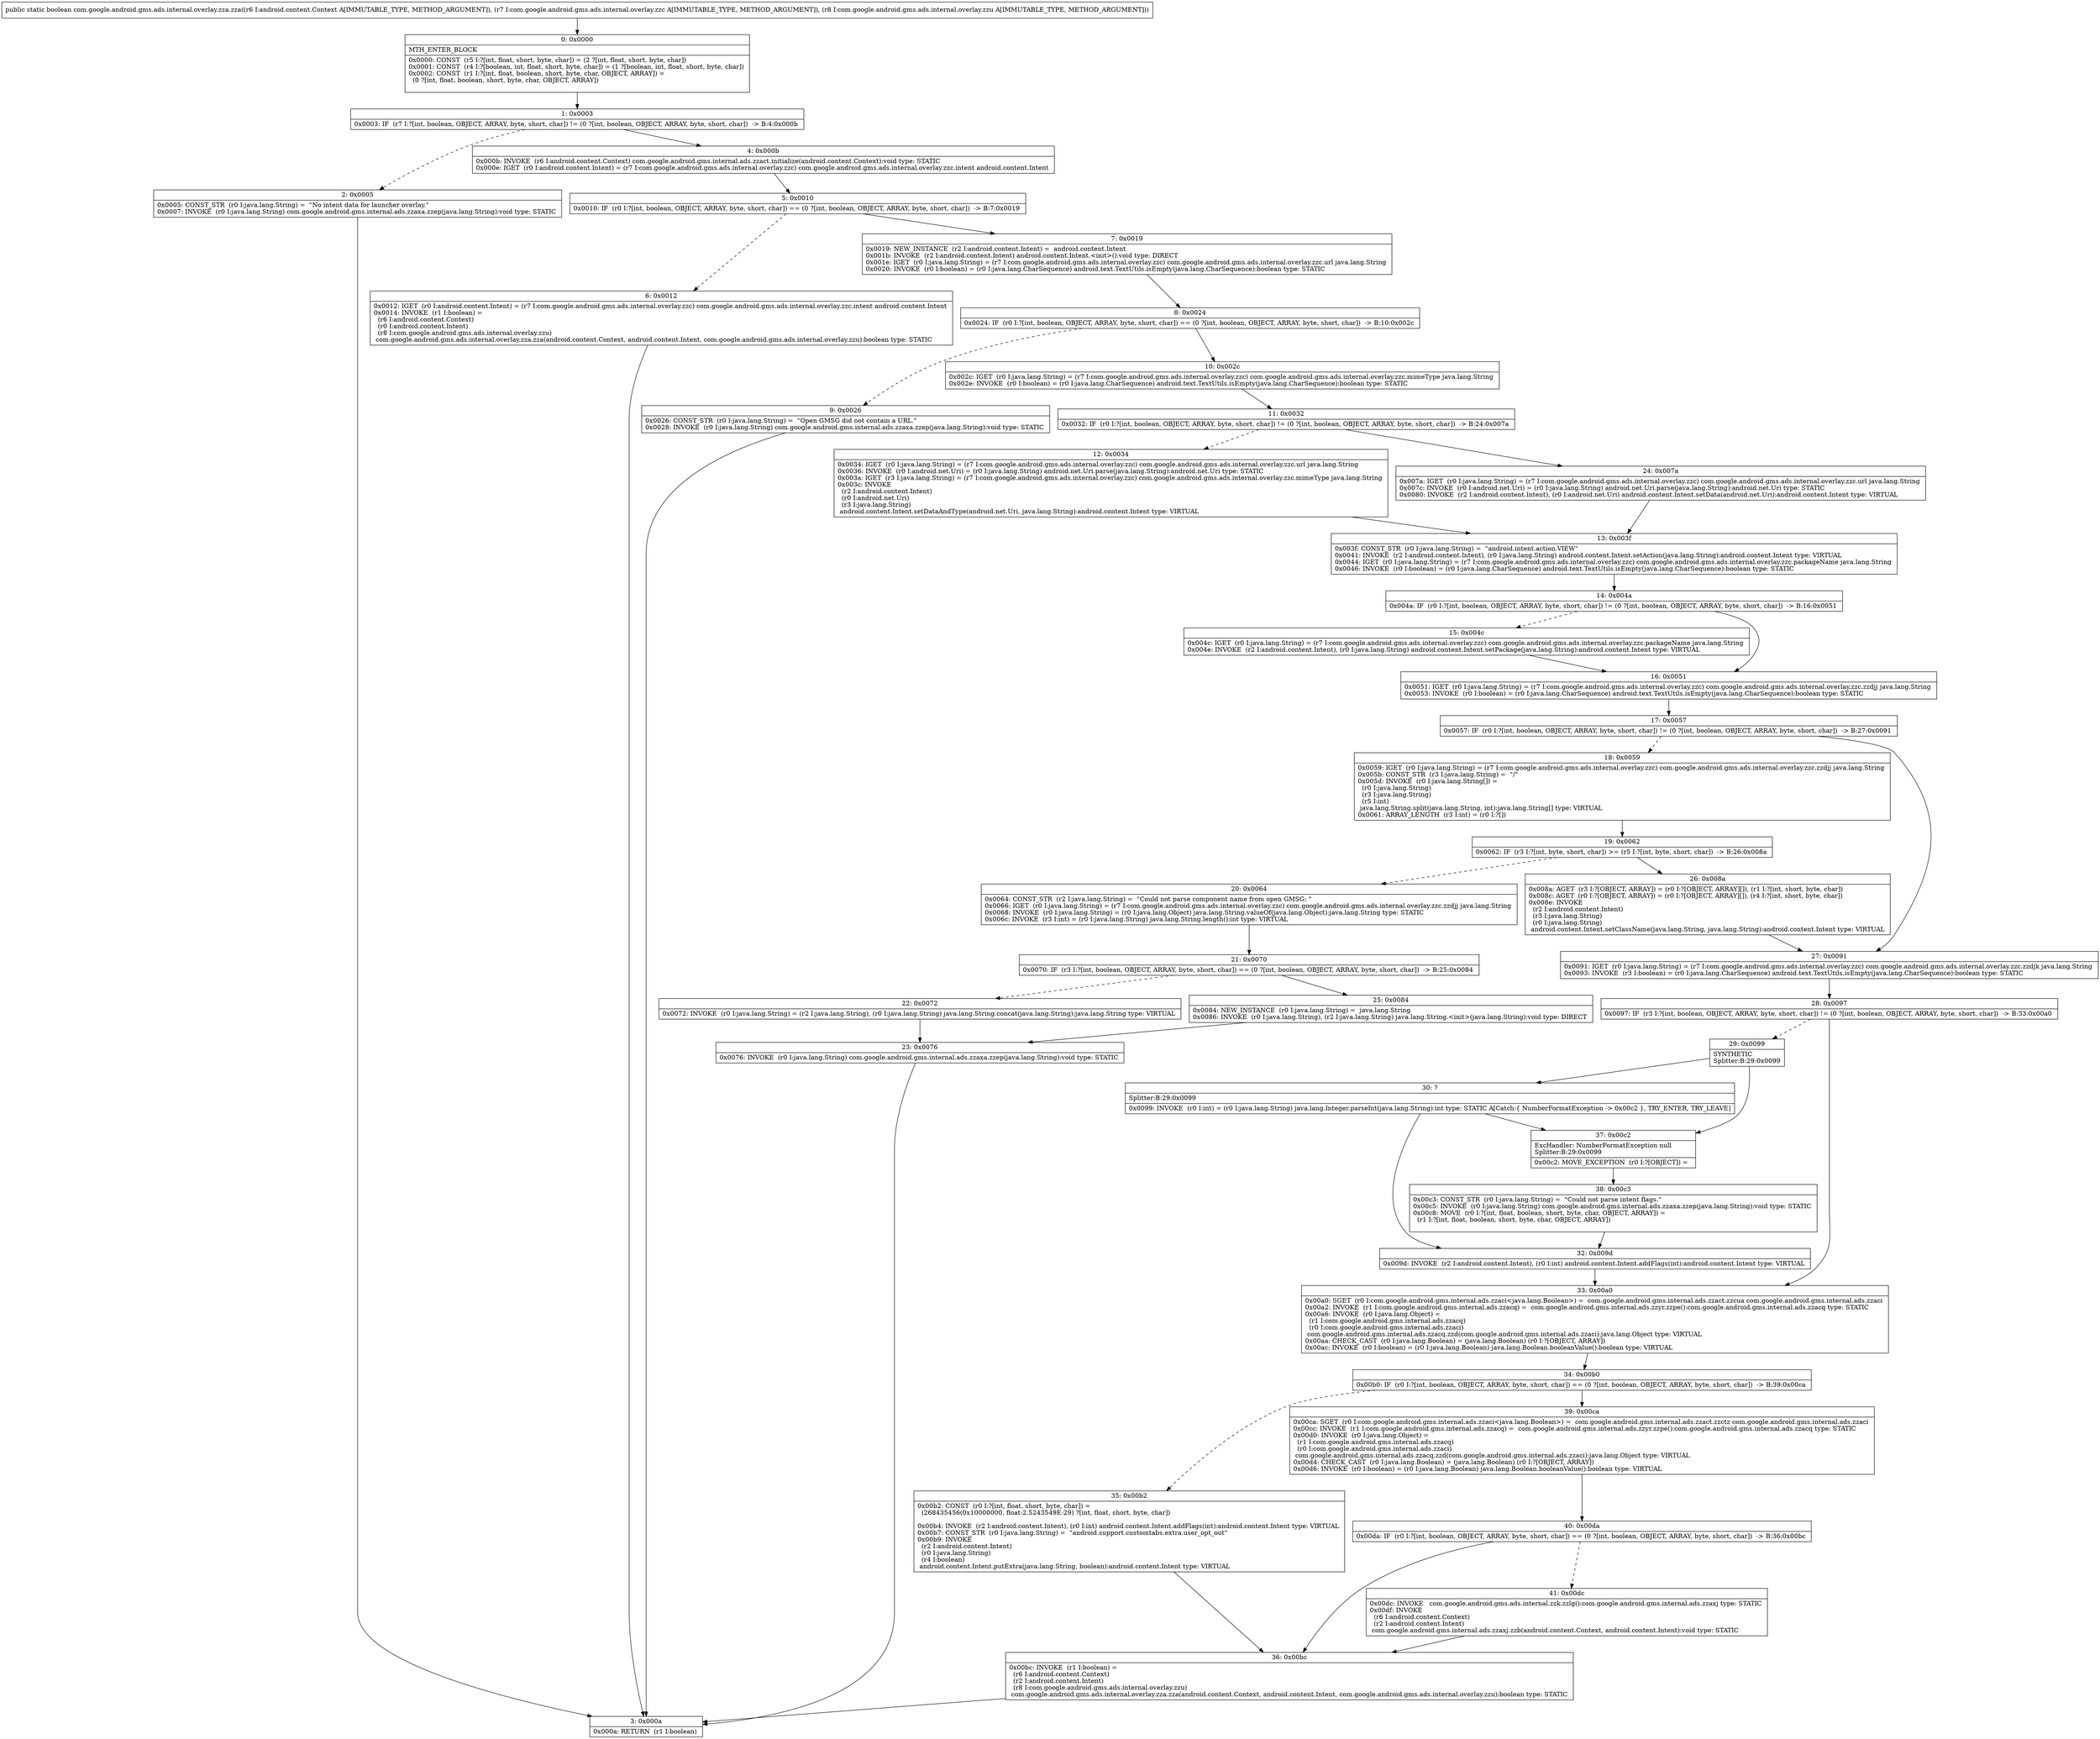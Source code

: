 digraph "CFG forcom.google.android.gms.ads.internal.overlay.zza.zza(Landroid\/content\/Context;Lcom\/google\/android\/gms\/ads\/internal\/overlay\/zzc;Lcom\/google\/android\/gms\/ads\/internal\/overlay\/zzu;)Z" {
Node_0 [shape=record,label="{0\:\ 0x0000|MTH_ENTER_BLOCK\l|0x0000: CONST  (r5 I:?[int, float, short, byte, char]) = (2 ?[int, float, short, byte, char]) \l0x0001: CONST  (r4 I:?[boolean, int, float, short, byte, char]) = (1 ?[boolean, int, float, short, byte, char]) \l0x0002: CONST  (r1 I:?[int, float, boolean, short, byte, char, OBJECT, ARRAY]) = \l  (0 ?[int, float, boolean, short, byte, char, OBJECT, ARRAY])\l \l}"];
Node_1 [shape=record,label="{1\:\ 0x0003|0x0003: IF  (r7 I:?[int, boolean, OBJECT, ARRAY, byte, short, char]) != (0 ?[int, boolean, OBJECT, ARRAY, byte, short, char])  \-\> B:4:0x000b \l}"];
Node_2 [shape=record,label="{2\:\ 0x0005|0x0005: CONST_STR  (r0 I:java.lang.String) =  \"No intent data for launcher overlay.\" \l0x0007: INVOKE  (r0 I:java.lang.String) com.google.android.gms.internal.ads.zzaxa.zzep(java.lang.String):void type: STATIC \l}"];
Node_3 [shape=record,label="{3\:\ 0x000a|0x000a: RETURN  (r1 I:boolean) \l}"];
Node_4 [shape=record,label="{4\:\ 0x000b|0x000b: INVOKE  (r6 I:android.content.Context) com.google.android.gms.internal.ads.zzact.initialize(android.content.Context):void type: STATIC \l0x000e: IGET  (r0 I:android.content.Intent) = (r7 I:com.google.android.gms.ads.internal.overlay.zzc) com.google.android.gms.ads.internal.overlay.zzc.intent android.content.Intent \l}"];
Node_5 [shape=record,label="{5\:\ 0x0010|0x0010: IF  (r0 I:?[int, boolean, OBJECT, ARRAY, byte, short, char]) == (0 ?[int, boolean, OBJECT, ARRAY, byte, short, char])  \-\> B:7:0x0019 \l}"];
Node_6 [shape=record,label="{6\:\ 0x0012|0x0012: IGET  (r0 I:android.content.Intent) = (r7 I:com.google.android.gms.ads.internal.overlay.zzc) com.google.android.gms.ads.internal.overlay.zzc.intent android.content.Intent \l0x0014: INVOKE  (r1 I:boolean) = \l  (r6 I:android.content.Context)\l  (r0 I:android.content.Intent)\l  (r8 I:com.google.android.gms.ads.internal.overlay.zzu)\l com.google.android.gms.ads.internal.overlay.zza.zza(android.content.Context, android.content.Intent, com.google.android.gms.ads.internal.overlay.zzu):boolean type: STATIC \l}"];
Node_7 [shape=record,label="{7\:\ 0x0019|0x0019: NEW_INSTANCE  (r2 I:android.content.Intent) =  android.content.Intent \l0x001b: INVOKE  (r2 I:android.content.Intent) android.content.Intent.\<init\>():void type: DIRECT \l0x001e: IGET  (r0 I:java.lang.String) = (r7 I:com.google.android.gms.ads.internal.overlay.zzc) com.google.android.gms.ads.internal.overlay.zzc.url java.lang.String \l0x0020: INVOKE  (r0 I:boolean) = (r0 I:java.lang.CharSequence) android.text.TextUtils.isEmpty(java.lang.CharSequence):boolean type: STATIC \l}"];
Node_8 [shape=record,label="{8\:\ 0x0024|0x0024: IF  (r0 I:?[int, boolean, OBJECT, ARRAY, byte, short, char]) == (0 ?[int, boolean, OBJECT, ARRAY, byte, short, char])  \-\> B:10:0x002c \l}"];
Node_9 [shape=record,label="{9\:\ 0x0026|0x0026: CONST_STR  (r0 I:java.lang.String) =  \"Open GMSG did not contain a URL.\" \l0x0028: INVOKE  (r0 I:java.lang.String) com.google.android.gms.internal.ads.zzaxa.zzep(java.lang.String):void type: STATIC \l}"];
Node_10 [shape=record,label="{10\:\ 0x002c|0x002c: IGET  (r0 I:java.lang.String) = (r7 I:com.google.android.gms.ads.internal.overlay.zzc) com.google.android.gms.ads.internal.overlay.zzc.mimeType java.lang.String \l0x002e: INVOKE  (r0 I:boolean) = (r0 I:java.lang.CharSequence) android.text.TextUtils.isEmpty(java.lang.CharSequence):boolean type: STATIC \l}"];
Node_11 [shape=record,label="{11\:\ 0x0032|0x0032: IF  (r0 I:?[int, boolean, OBJECT, ARRAY, byte, short, char]) != (0 ?[int, boolean, OBJECT, ARRAY, byte, short, char])  \-\> B:24:0x007a \l}"];
Node_12 [shape=record,label="{12\:\ 0x0034|0x0034: IGET  (r0 I:java.lang.String) = (r7 I:com.google.android.gms.ads.internal.overlay.zzc) com.google.android.gms.ads.internal.overlay.zzc.url java.lang.String \l0x0036: INVOKE  (r0 I:android.net.Uri) = (r0 I:java.lang.String) android.net.Uri.parse(java.lang.String):android.net.Uri type: STATIC \l0x003a: IGET  (r3 I:java.lang.String) = (r7 I:com.google.android.gms.ads.internal.overlay.zzc) com.google.android.gms.ads.internal.overlay.zzc.mimeType java.lang.String \l0x003c: INVOKE  \l  (r2 I:android.content.Intent)\l  (r0 I:android.net.Uri)\l  (r3 I:java.lang.String)\l android.content.Intent.setDataAndType(android.net.Uri, java.lang.String):android.content.Intent type: VIRTUAL \l}"];
Node_13 [shape=record,label="{13\:\ 0x003f|0x003f: CONST_STR  (r0 I:java.lang.String) =  \"android.intent.action.VIEW\" \l0x0041: INVOKE  (r2 I:android.content.Intent), (r0 I:java.lang.String) android.content.Intent.setAction(java.lang.String):android.content.Intent type: VIRTUAL \l0x0044: IGET  (r0 I:java.lang.String) = (r7 I:com.google.android.gms.ads.internal.overlay.zzc) com.google.android.gms.ads.internal.overlay.zzc.packageName java.lang.String \l0x0046: INVOKE  (r0 I:boolean) = (r0 I:java.lang.CharSequence) android.text.TextUtils.isEmpty(java.lang.CharSequence):boolean type: STATIC \l}"];
Node_14 [shape=record,label="{14\:\ 0x004a|0x004a: IF  (r0 I:?[int, boolean, OBJECT, ARRAY, byte, short, char]) != (0 ?[int, boolean, OBJECT, ARRAY, byte, short, char])  \-\> B:16:0x0051 \l}"];
Node_15 [shape=record,label="{15\:\ 0x004c|0x004c: IGET  (r0 I:java.lang.String) = (r7 I:com.google.android.gms.ads.internal.overlay.zzc) com.google.android.gms.ads.internal.overlay.zzc.packageName java.lang.String \l0x004e: INVOKE  (r2 I:android.content.Intent), (r0 I:java.lang.String) android.content.Intent.setPackage(java.lang.String):android.content.Intent type: VIRTUAL \l}"];
Node_16 [shape=record,label="{16\:\ 0x0051|0x0051: IGET  (r0 I:java.lang.String) = (r7 I:com.google.android.gms.ads.internal.overlay.zzc) com.google.android.gms.ads.internal.overlay.zzc.zzdjj java.lang.String \l0x0053: INVOKE  (r0 I:boolean) = (r0 I:java.lang.CharSequence) android.text.TextUtils.isEmpty(java.lang.CharSequence):boolean type: STATIC \l}"];
Node_17 [shape=record,label="{17\:\ 0x0057|0x0057: IF  (r0 I:?[int, boolean, OBJECT, ARRAY, byte, short, char]) != (0 ?[int, boolean, OBJECT, ARRAY, byte, short, char])  \-\> B:27:0x0091 \l}"];
Node_18 [shape=record,label="{18\:\ 0x0059|0x0059: IGET  (r0 I:java.lang.String) = (r7 I:com.google.android.gms.ads.internal.overlay.zzc) com.google.android.gms.ads.internal.overlay.zzc.zzdjj java.lang.String \l0x005b: CONST_STR  (r3 I:java.lang.String) =  \"\/\" \l0x005d: INVOKE  (r0 I:java.lang.String[]) = \l  (r0 I:java.lang.String)\l  (r3 I:java.lang.String)\l  (r5 I:int)\l java.lang.String.split(java.lang.String, int):java.lang.String[] type: VIRTUAL \l0x0061: ARRAY_LENGTH  (r3 I:int) = (r0 I:?[]) \l}"];
Node_19 [shape=record,label="{19\:\ 0x0062|0x0062: IF  (r3 I:?[int, byte, short, char]) \>= (r5 I:?[int, byte, short, char])  \-\> B:26:0x008a \l}"];
Node_20 [shape=record,label="{20\:\ 0x0064|0x0064: CONST_STR  (r2 I:java.lang.String) =  \"Could not parse component name from open GMSG: \" \l0x0066: IGET  (r0 I:java.lang.String) = (r7 I:com.google.android.gms.ads.internal.overlay.zzc) com.google.android.gms.ads.internal.overlay.zzc.zzdjj java.lang.String \l0x0068: INVOKE  (r0 I:java.lang.String) = (r0 I:java.lang.Object) java.lang.String.valueOf(java.lang.Object):java.lang.String type: STATIC \l0x006c: INVOKE  (r3 I:int) = (r0 I:java.lang.String) java.lang.String.length():int type: VIRTUAL \l}"];
Node_21 [shape=record,label="{21\:\ 0x0070|0x0070: IF  (r3 I:?[int, boolean, OBJECT, ARRAY, byte, short, char]) == (0 ?[int, boolean, OBJECT, ARRAY, byte, short, char])  \-\> B:25:0x0084 \l}"];
Node_22 [shape=record,label="{22\:\ 0x0072|0x0072: INVOKE  (r0 I:java.lang.String) = (r2 I:java.lang.String), (r0 I:java.lang.String) java.lang.String.concat(java.lang.String):java.lang.String type: VIRTUAL \l}"];
Node_23 [shape=record,label="{23\:\ 0x0076|0x0076: INVOKE  (r0 I:java.lang.String) com.google.android.gms.internal.ads.zzaxa.zzep(java.lang.String):void type: STATIC \l}"];
Node_24 [shape=record,label="{24\:\ 0x007a|0x007a: IGET  (r0 I:java.lang.String) = (r7 I:com.google.android.gms.ads.internal.overlay.zzc) com.google.android.gms.ads.internal.overlay.zzc.url java.lang.String \l0x007c: INVOKE  (r0 I:android.net.Uri) = (r0 I:java.lang.String) android.net.Uri.parse(java.lang.String):android.net.Uri type: STATIC \l0x0080: INVOKE  (r2 I:android.content.Intent), (r0 I:android.net.Uri) android.content.Intent.setData(android.net.Uri):android.content.Intent type: VIRTUAL \l}"];
Node_25 [shape=record,label="{25\:\ 0x0084|0x0084: NEW_INSTANCE  (r0 I:java.lang.String) =  java.lang.String \l0x0086: INVOKE  (r0 I:java.lang.String), (r2 I:java.lang.String) java.lang.String.\<init\>(java.lang.String):void type: DIRECT \l}"];
Node_26 [shape=record,label="{26\:\ 0x008a|0x008a: AGET  (r3 I:?[OBJECT, ARRAY]) = (r0 I:?[OBJECT, ARRAY][]), (r1 I:?[int, short, byte, char]) \l0x008c: AGET  (r0 I:?[OBJECT, ARRAY]) = (r0 I:?[OBJECT, ARRAY][]), (r4 I:?[int, short, byte, char]) \l0x008e: INVOKE  \l  (r2 I:android.content.Intent)\l  (r3 I:java.lang.String)\l  (r0 I:java.lang.String)\l android.content.Intent.setClassName(java.lang.String, java.lang.String):android.content.Intent type: VIRTUAL \l}"];
Node_27 [shape=record,label="{27\:\ 0x0091|0x0091: IGET  (r0 I:java.lang.String) = (r7 I:com.google.android.gms.ads.internal.overlay.zzc) com.google.android.gms.ads.internal.overlay.zzc.zzdjk java.lang.String \l0x0093: INVOKE  (r3 I:boolean) = (r0 I:java.lang.CharSequence) android.text.TextUtils.isEmpty(java.lang.CharSequence):boolean type: STATIC \l}"];
Node_28 [shape=record,label="{28\:\ 0x0097|0x0097: IF  (r3 I:?[int, boolean, OBJECT, ARRAY, byte, short, char]) != (0 ?[int, boolean, OBJECT, ARRAY, byte, short, char])  \-\> B:33:0x00a0 \l}"];
Node_29 [shape=record,label="{29\:\ 0x0099|SYNTHETIC\lSplitter:B:29:0x0099\l}"];
Node_30 [shape=record,label="{30\:\ ?|Splitter:B:29:0x0099\l|0x0099: INVOKE  (r0 I:int) = (r0 I:java.lang.String) java.lang.Integer.parseInt(java.lang.String):int type: STATIC A[Catch:\{ NumberFormatException \-\> 0x00c2 \}, TRY_ENTER, TRY_LEAVE]\l}"];
Node_32 [shape=record,label="{32\:\ 0x009d|0x009d: INVOKE  (r2 I:android.content.Intent), (r0 I:int) android.content.Intent.addFlags(int):android.content.Intent type: VIRTUAL \l}"];
Node_33 [shape=record,label="{33\:\ 0x00a0|0x00a0: SGET  (r0 I:com.google.android.gms.internal.ads.zzaci\<java.lang.Boolean\>) =  com.google.android.gms.internal.ads.zzact.zzcua com.google.android.gms.internal.ads.zzaci \l0x00a2: INVOKE  (r1 I:com.google.android.gms.internal.ads.zzacq) =  com.google.android.gms.internal.ads.zzyr.zzpe():com.google.android.gms.internal.ads.zzacq type: STATIC \l0x00a6: INVOKE  (r0 I:java.lang.Object) = \l  (r1 I:com.google.android.gms.internal.ads.zzacq)\l  (r0 I:com.google.android.gms.internal.ads.zzaci)\l com.google.android.gms.internal.ads.zzacq.zzd(com.google.android.gms.internal.ads.zzaci):java.lang.Object type: VIRTUAL \l0x00aa: CHECK_CAST  (r0 I:java.lang.Boolean) = (java.lang.Boolean) (r0 I:?[OBJECT, ARRAY]) \l0x00ac: INVOKE  (r0 I:boolean) = (r0 I:java.lang.Boolean) java.lang.Boolean.booleanValue():boolean type: VIRTUAL \l}"];
Node_34 [shape=record,label="{34\:\ 0x00b0|0x00b0: IF  (r0 I:?[int, boolean, OBJECT, ARRAY, byte, short, char]) == (0 ?[int, boolean, OBJECT, ARRAY, byte, short, char])  \-\> B:39:0x00ca \l}"];
Node_35 [shape=record,label="{35\:\ 0x00b2|0x00b2: CONST  (r0 I:?[int, float, short, byte, char]) = \l  (268435456(0x10000000, float:2.5243549E\-29) ?[int, float, short, byte, char])\l \l0x00b4: INVOKE  (r2 I:android.content.Intent), (r0 I:int) android.content.Intent.addFlags(int):android.content.Intent type: VIRTUAL \l0x00b7: CONST_STR  (r0 I:java.lang.String) =  \"android.support.customtabs.extra.user_opt_out\" \l0x00b9: INVOKE  \l  (r2 I:android.content.Intent)\l  (r0 I:java.lang.String)\l  (r4 I:boolean)\l android.content.Intent.putExtra(java.lang.String, boolean):android.content.Intent type: VIRTUAL \l}"];
Node_36 [shape=record,label="{36\:\ 0x00bc|0x00bc: INVOKE  (r1 I:boolean) = \l  (r6 I:android.content.Context)\l  (r2 I:android.content.Intent)\l  (r8 I:com.google.android.gms.ads.internal.overlay.zzu)\l com.google.android.gms.ads.internal.overlay.zza.zza(android.content.Context, android.content.Intent, com.google.android.gms.ads.internal.overlay.zzu):boolean type: STATIC \l}"];
Node_37 [shape=record,label="{37\:\ 0x00c2|ExcHandler: NumberFormatException null\lSplitter:B:29:0x0099\l|0x00c2: MOVE_EXCEPTION  (r0 I:?[OBJECT]) =  \l}"];
Node_38 [shape=record,label="{38\:\ 0x00c3|0x00c3: CONST_STR  (r0 I:java.lang.String) =  \"Could not parse intent flags.\" \l0x00c5: INVOKE  (r0 I:java.lang.String) com.google.android.gms.internal.ads.zzaxa.zzep(java.lang.String):void type: STATIC \l0x00c8: MOVE  (r0 I:?[int, float, boolean, short, byte, char, OBJECT, ARRAY]) = \l  (r1 I:?[int, float, boolean, short, byte, char, OBJECT, ARRAY])\l \l}"];
Node_39 [shape=record,label="{39\:\ 0x00ca|0x00ca: SGET  (r0 I:com.google.android.gms.internal.ads.zzaci\<java.lang.Boolean\>) =  com.google.android.gms.internal.ads.zzact.zzctz com.google.android.gms.internal.ads.zzaci \l0x00cc: INVOKE  (r1 I:com.google.android.gms.internal.ads.zzacq) =  com.google.android.gms.internal.ads.zzyr.zzpe():com.google.android.gms.internal.ads.zzacq type: STATIC \l0x00d0: INVOKE  (r0 I:java.lang.Object) = \l  (r1 I:com.google.android.gms.internal.ads.zzacq)\l  (r0 I:com.google.android.gms.internal.ads.zzaci)\l com.google.android.gms.internal.ads.zzacq.zzd(com.google.android.gms.internal.ads.zzaci):java.lang.Object type: VIRTUAL \l0x00d4: CHECK_CAST  (r0 I:java.lang.Boolean) = (java.lang.Boolean) (r0 I:?[OBJECT, ARRAY]) \l0x00d6: INVOKE  (r0 I:boolean) = (r0 I:java.lang.Boolean) java.lang.Boolean.booleanValue():boolean type: VIRTUAL \l}"];
Node_40 [shape=record,label="{40\:\ 0x00da|0x00da: IF  (r0 I:?[int, boolean, OBJECT, ARRAY, byte, short, char]) == (0 ?[int, boolean, OBJECT, ARRAY, byte, short, char])  \-\> B:36:0x00bc \l}"];
Node_41 [shape=record,label="{41\:\ 0x00dc|0x00dc: INVOKE   com.google.android.gms.ads.internal.zzk.zzlg():com.google.android.gms.internal.ads.zzaxj type: STATIC \l0x00df: INVOKE  \l  (r6 I:android.content.Context)\l  (r2 I:android.content.Intent)\l com.google.android.gms.internal.ads.zzaxj.zzb(android.content.Context, android.content.Intent):void type: STATIC \l}"];
MethodNode[shape=record,label="{public static boolean com.google.android.gms.ads.internal.overlay.zza.zza((r6 I:android.content.Context A[IMMUTABLE_TYPE, METHOD_ARGUMENT]), (r7 I:com.google.android.gms.ads.internal.overlay.zzc A[IMMUTABLE_TYPE, METHOD_ARGUMENT]), (r8 I:com.google.android.gms.ads.internal.overlay.zzu A[IMMUTABLE_TYPE, METHOD_ARGUMENT])) }"];
MethodNode -> Node_0;
Node_0 -> Node_1;
Node_1 -> Node_2[style=dashed];
Node_1 -> Node_4;
Node_2 -> Node_3;
Node_4 -> Node_5;
Node_5 -> Node_6[style=dashed];
Node_5 -> Node_7;
Node_6 -> Node_3;
Node_7 -> Node_8;
Node_8 -> Node_9[style=dashed];
Node_8 -> Node_10;
Node_9 -> Node_3;
Node_10 -> Node_11;
Node_11 -> Node_12[style=dashed];
Node_11 -> Node_24;
Node_12 -> Node_13;
Node_13 -> Node_14;
Node_14 -> Node_15[style=dashed];
Node_14 -> Node_16;
Node_15 -> Node_16;
Node_16 -> Node_17;
Node_17 -> Node_18[style=dashed];
Node_17 -> Node_27;
Node_18 -> Node_19;
Node_19 -> Node_20[style=dashed];
Node_19 -> Node_26;
Node_20 -> Node_21;
Node_21 -> Node_22[style=dashed];
Node_21 -> Node_25;
Node_22 -> Node_23;
Node_23 -> Node_3;
Node_24 -> Node_13;
Node_25 -> Node_23;
Node_26 -> Node_27;
Node_27 -> Node_28;
Node_28 -> Node_29[style=dashed];
Node_28 -> Node_33;
Node_29 -> Node_30;
Node_29 -> Node_37;
Node_30 -> Node_37;
Node_30 -> Node_32;
Node_32 -> Node_33;
Node_33 -> Node_34;
Node_34 -> Node_35[style=dashed];
Node_34 -> Node_39;
Node_35 -> Node_36;
Node_36 -> Node_3;
Node_37 -> Node_38;
Node_38 -> Node_32;
Node_39 -> Node_40;
Node_40 -> Node_36;
Node_40 -> Node_41[style=dashed];
Node_41 -> Node_36;
}

